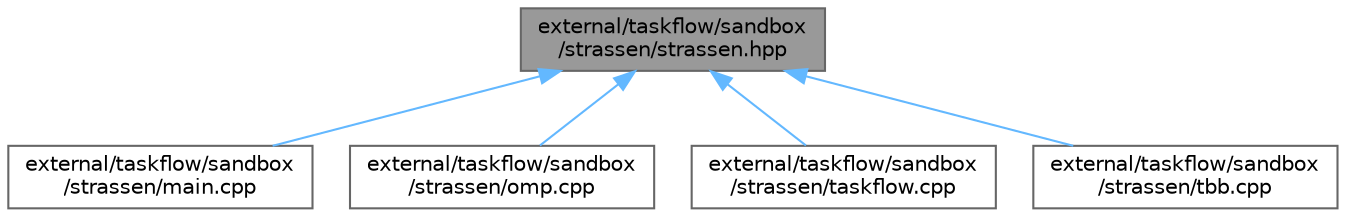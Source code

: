 digraph "external/taskflow/sandbox/strassen/strassen.hpp"
{
 // LATEX_PDF_SIZE
  bgcolor="transparent";
  edge [fontname=Helvetica,fontsize=10,labelfontname=Helvetica,labelfontsize=10];
  node [fontname=Helvetica,fontsize=10,shape=box,height=0.2,width=0.4];
  Node1 [id="Node000001",label="external/taskflow/sandbox\l/strassen/strassen.hpp",height=0.2,width=0.4,color="gray40", fillcolor="grey60", style="filled", fontcolor="black",tooltip=" "];
  Node1 -> Node2 [id="edge1_Node000001_Node000002",dir="back",color="steelblue1",style="solid",tooltip=" "];
  Node2 [id="Node000002",label="external/taskflow/sandbox\l/strassen/main.cpp",height=0.2,width=0.4,color="grey40", fillcolor="white", style="filled",URL="$external_2taskflow_2sandbox_2strassen_2main_8cpp.html",tooltip=" "];
  Node1 -> Node3 [id="edge2_Node000001_Node000003",dir="back",color="steelblue1",style="solid",tooltip=" "];
  Node3 [id="Node000003",label="external/taskflow/sandbox\l/strassen/omp.cpp",height=0.2,width=0.4,color="grey40", fillcolor="white", style="filled",URL="$sandbox_2strassen_2omp_8cpp.html",tooltip=" "];
  Node1 -> Node4 [id="edge3_Node000001_Node000004",dir="back",color="steelblue1",style="solid",tooltip=" "];
  Node4 [id="Node000004",label="external/taskflow/sandbox\l/strassen/taskflow.cpp",height=0.2,width=0.4,color="grey40", fillcolor="white", style="filled",URL="$sandbox_2strassen_2taskflow_8cpp.html",tooltip=" "];
  Node1 -> Node5 [id="edge4_Node000001_Node000005",dir="back",color="steelblue1",style="solid",tooltip=" "];
  Node5 [id="Node000005",label="external/taskflow/sandbox\l/strassen/tbb.cpp",height=0.2,width=0.4,color="grey40", fillcolor="white", style="filled",URL="$sandbox_2strassen_2tbb_8cpp.html",tooltip=" "];
}

